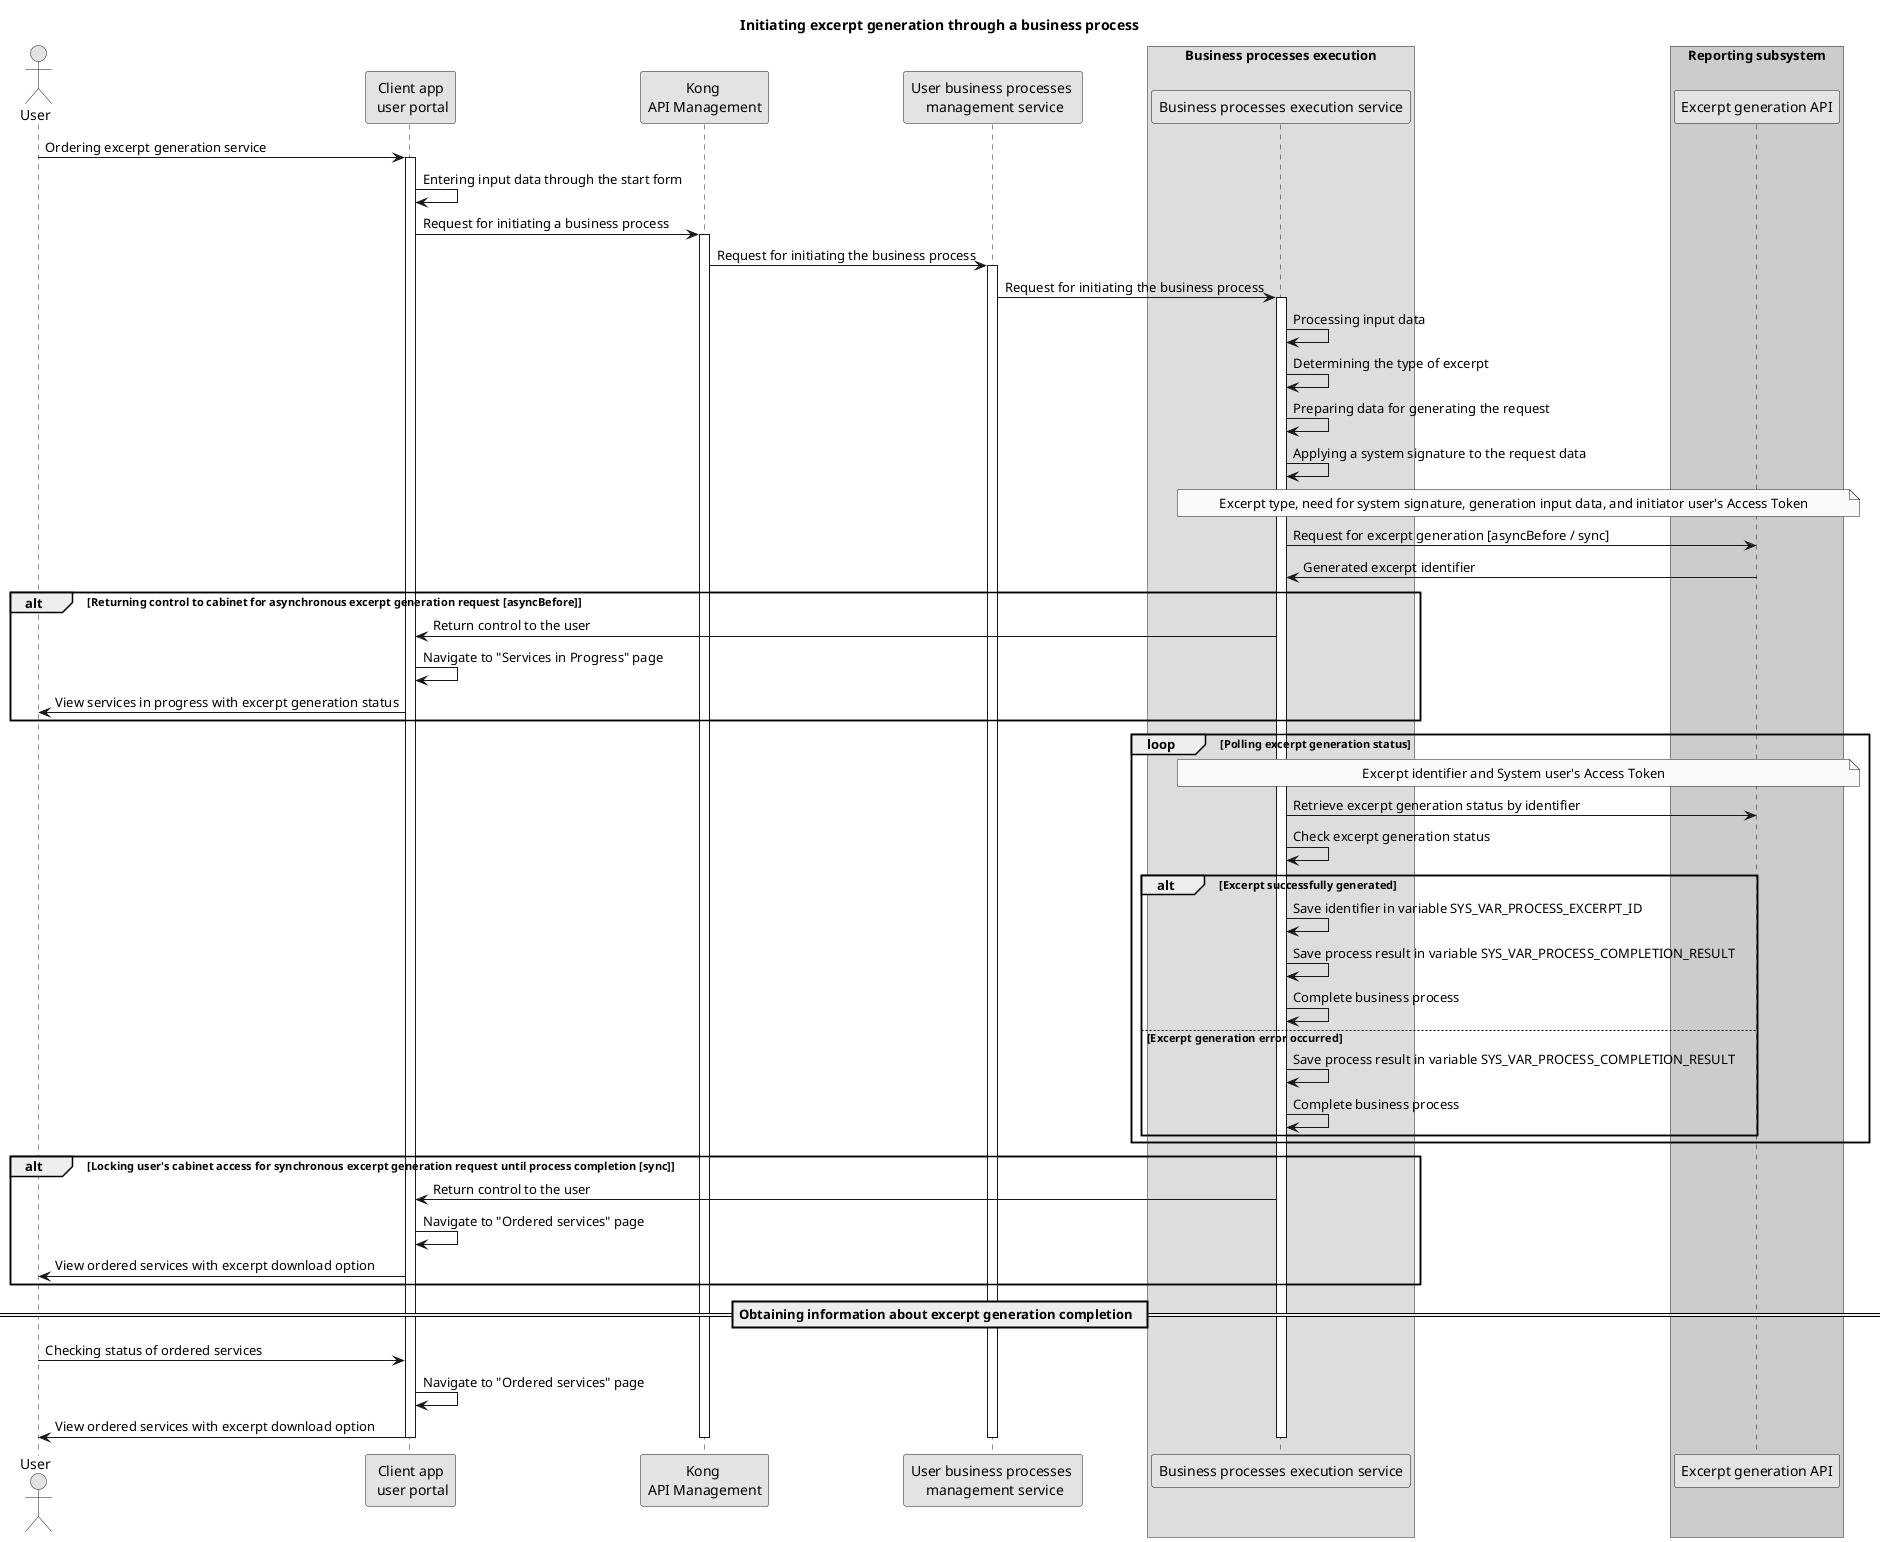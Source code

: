 @startuml
skinparam monochrome true

actor "User" as user
participant "Client app\n user portal" as cabinet
participant "Kong \nAPI Management" as kong
participant "User business processes \n management service" as user_process_mngmnt

box "Business processes execution"
participant "Business processes execution service" as bpms
end box

box "Reporting subsystem" #LightBlue
participant "Excerpt generation API" as report_generation_api
end box

skinparam responseMessageBelowArrow false
title Initiating excerpt generation through a business process

user -> cabinet: Ordering excerpt generation service
activate cabinet
  cabinet -> cabinet: Entering input data through the start form
  cabinet -> kong: Request for initiating a business process
  activate kong
    kong -> user_process_mngmnt: Request for initiating the business process
    activate user_process_mngmnt
      user_process_mngmnt -> bpms: Request for initiating the business process
      activate bpms
        bpms -> bpms: Processing input data
        bpms -> bpms: Determining the type of excerpt
        bpms -> bpms: Preparing data for generating the request
        bpms -> bpms: Applying a system signature to the request data
        note over bpms, report_generation_api: Excerpt type, need for system signature, generation input data, and initiator user's Access Token
        bpms -> report_generation_api: Request for excerpt generation [asyncBefore / sync]
        report_generation_api -> bpms: Generated excerpt identifier
        alt Returning control to cabinet for asynchronous excerpt generation request [asyncBefore]
        bpms -> cabinet: Return control to the user
        cabinet -> cabinet: Navigate to "Services in Progress" page
        cabinet -> user: View services in progress with excerpt generation status
        end
        loop Polling excerpt generation status
          note over bpms, report_generation_api: Excerpt identifier and System user's Access Token
          bpms -> report_generation_api: Retrieve excerpt generation status by identifier
          bpms -> bpms: Check excerpt generation status
          alt Excerpt successfully generated
            bpms -> bpms: Save identifier in variable SYS_VAR_PROCESS_EXCERPT_ID
            bpms -> bpms: Save process result in variable SYS_VAR_PROCESS_COMPLETION_RESULT
            bpms -> bpms: Complete business process
          else Excerpt generation error occurred
            bpms -> bpms: Save process result in variable SYS_VAR_PROCESS_COMPLETION_RESULT
            bpms -> bpms: Complete business process
          end
        end
        alt Locking user's cabinet access for synchronous excerpt generation request until process completion [sync]
          bpms -> cabinet: Return control to the user
          cabinet -> cabinet: Navigate to "Ordered services" page
          cabinet -> user: View ordered services with excerpt download option
        end

        == Obtaining information about excerpt generation completion  ==
        user -> cabinet: Checking status of ordered services
        cabinet -> cabinet: Navigate to "Ordered services" page
        cabinet -> user: View ordered services with excerpt download option
      deactivate bpms
    deactivate user_process_mngmnt
  deactivate kong
 deactivate cabinet

@enduml